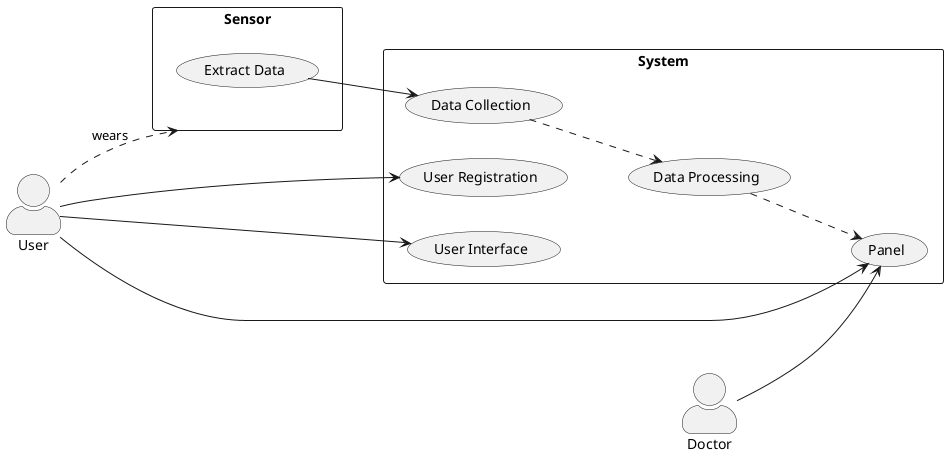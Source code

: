 @startuml
skinparam actorStyle awesome
left to right direction
actor User
actor Doctor
rectangle System {
  usecase "User Registration" as R
  usecase "User Interface" as Goals
  usecase "Data Collection" as data
  usecase "Data Processing" as d
  usecase "Panel" as External
}
rectangle Sensor {
  usecase "Extract Data" as i
}

data ..> d
d ..> External
User --> R
User --> External
User ..> Sensor: wears
Doctor --> External
User --> Goals
i --> data
@enduml
